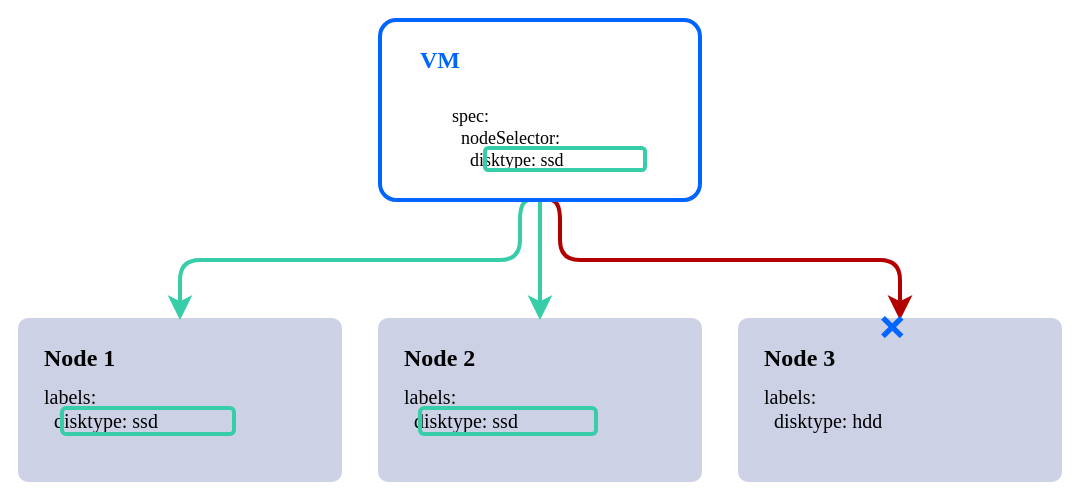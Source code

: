 <mxfile>
    <diagram id="6EXt89o7fHejoy0miyVt" name="Page-1">
        <mxGraphModel dx="729" dy="1653" grid="1" gridSize="10" guides="1" tooltips="1" connect="1" arrows="1" fold="1" page="1" pageScale="1" pageWidth="850" pageHeight="1100" math="0" shadow="0">
            <root>
                <mxCell id="0"/>
                <mxCell id="1" parent="0"/>
                <mxCell id="142" value="" style="rounded=0;whiteSpace=wrap;html=1;fontFamily=JetBrains Mono;fontSource=https%3A%2F%2Ffonts.googleapis.com%2Fcss%3Ffamily%3DJetBrains%2BMono;fontSize=14;fillColor=#FFFFFF;strokeColor=none;" parent="1" vertex="1">
                    <mxGeometry x="200" y="-110" width="540" height="250" as="geometry"/>
                </mxCell>
                <mxCell id="143" value="" style="rounded=1;whiteSpace=wrap;html=1;fillColor=#cdd1e6;strokeColor=#cdd1e6;arcSize=5;strokeWidth=2;fontFamily=JetBrains Mono;fontSource=https%3A%2F%2Ffonts.googleapis.com%2Fcss%3Ffamily%3DJetBrains%2BMono;fillStyle=auto;" parent="1" vertex="1">
                    <mxGeometry x="210" y="50" width="160" height="80" as="geometry"/>
                </mxCell>
                <mxCell id="144" value="Node 1" style="text;html=1;strokeColor=none;fillColor=none;align=left;verticalAlign=middle;whiteSpace=wrap;rounded=0;fontColor=default;strokeWidth=2;fontFamily=JetBrains Mono;fontSource=https%3A%2F%2Ffonts.googleapis.com%2Fcss%3Ffamily%3DJetBrains%2BMono;fontSize=12;fontStyle=1;" parent="1" vertex="1">
                    <mxGeometry x="220" y="59" width="60" height="20" as="geometry"/>
                </mxCell>
                <mxCell id="145" value="" style="rounded=1;whiteSpace=wrap;html=1;fillColor=#cdd1e6;strokeColor=#cdd1e6;arcSize=5;strokeWidth=2;fontFamily=JetBrains Mono;fontSource=https%3A%2F%2Ffonts.googleapis.com%2Fcss%3Ffamily%3DJetBrains%2BMono;fillStyle=auto;" parent="1" vertex="1">
                    <mxGeometry x="390" y="50" width="160" height="80" as="geometry"/>
                </mxCell>
                <mxCell id="146" value="Node 2" style="text;html=1;strokeColor=none;fillColor=none;align=left;verticalAlign=middle;whiteSpace=wrap;rounded=0;fontColor=default;strokeWidth=2;fontFamily=JetBrains Mono;fontSource=https%3A%2F%2Ffonts.googleapis.com%2Fcss%3Ffamily%3DJetBrains%2BMono;fontSize=12;fontStyle=1;" parent="1" vertex="1">
                    <mxGeometry x="400" y="59" width="60" height="20" as="geometry"/>
                </mxCell>
                <mxCell id="147" value="" style="rounded=1;whiteSpace=wrap;html=1;fillColor=#cdd1e6;strokeColor=#cdd1e6;arcSize=5;strokeWidth=2;fontFamily=JetBrains Mono;fontSource=https%3A%2F%2Ffonts.googleapis.com%2Fcss%3Ffamily%3DJetBrains%2BMono;fillStyle=auto;" parent="1" vertex="1">
                    <mxGeometry x="570" y="50" width="160" height="80" as="geometry"/>
                </mxCell>
                <mxCell id="148" value="Node 3" style="text;html=1;strokeColor=none;fillColor=none;align=left;verticalAlign=middle;whiteSpace=wrap;rounded=0;fontColor=default;strokeWidth=2;fontFamily=JetBrains Mono;fontSource=https%3A%2F%2Ffonts.googleapis.com%2Fcss%3Ffamily%3DJetBrains%2BMono;fontSize=12;fontStyle=1;" parent="1" vertex="1">
                    <mxGeometry x="580" y="59" width="60" height="20" as="geometry"/>
                </mxCell>
                <mxCell id="183" style="edgeStyle=orthogonalEdgeStyle;html=1;exitX=0.5;exitY=1;exitDx=0;exitDy=0;entryX=0.5;entryY=0;entryDx=0;entryDy=0;fontFamily=JetBrains Mono;fontSource=https%3A%2F%2Ffonts.googleapis.com%2Fcss%3Ffamily%3DJetBrains%2BMono;fontSize=9;fontColor=#000000;fillColor=#60a917;strokeColor=#38cda9;strokeWidth=2;" parent="1" source="169" target="143" edge="1">
                    <mxGeometry relative="1" as="geometry">
                        <Array as="points">
                            <mxPoint x="460" y="-10"/>
                            <mxPoint x="460" y="20"/>
                            <mxPoint x="290" y="20"/>
                        </Array>
                    </mxGeometry>
                </mxCell>
                <mxCell id="185" style="edgeStyle=orthogonalEdgeStyle;html=1;exitX=0.5;exitY=1;exitDx=0;exitDy=0;entryX=0.5;entryY=0;entryDx=0;entryDy=0;strokeWidth=2;fontFamily=JetBrains Mono;fontSource=https%3A%2F%2Ffonts.googleapis.com%2Fcss%3Ffamily%3DJetBrains%2BMono;fontSize=9;fontColor=#000000;fillColor=#60a917;strokeColor=#38cda9;" parent="1" source="169" target="145" edge="1">
                    <mxGeometry relative="1" as="geometry"/>
                </mxCell>
                <mxCell id="186" style="edgeStyle=orthogonalEdgeStyle;html=1;exitX=0.5;exitY=1;exitDx=0;exitDy=0;entryX=0.5;entryY=0;entryDx=0;entryDy=0;strokeWidth=2;fontFamily=JetBrains Mono;fontSource=https%3A%2F%2Ffonts.googleapis.com%2Fcss%3Ffamily%3DJetBrains%2BMono;fontSize=9;fontColor=#000000;fillColor=#e51400;strokeColor=#B20000;" parent="1" source="169" target="147" edge="1">
                    <mxGeometry relative="1" as="geometry">
                        <Array as="points">
                            <mxPoint x="480" y="-10"/>
                            <mxPoint x="480" y="20"/>
                            <mxPoint x="650" y="20"/>
                        </Array>
                    </mxGeometry>
                </mxCell>
                <mxCell id="169" value="" style="rounded=1;whiteSpace=wrap;html=1;strokeColor=#0064ff;strokeWidth=2;fontFamily=JetBrains Mono;fontSource=https%3A%2F%2Ffonts.googleapis.com%2Fcss%3Ffamily%3DJetBrains%2BMono;fontSize=12;fontColor=#ffffff;fillColor=none;arcSize=9;" parent="1" vertex="1">
                    <mxGeometry x="390" y="-100" width="160" height="90" as="geometry"/>
                </mxCell>
                <mxCell id="175" value="labels:&lt;br style=&quot;font-size: 10px;&quot;&gt;&amp;nbsp; disktype: ssd" style="text;html=1;strokeColor=none;fillColor=none;align=left;verticalAlign=middle;whiteSpace=wrap;rounded=0;labelBackgroundColor=none;fontColor=#000000;fontFamily=JetBrains Mono;fontSource=https%3A%2F%2Ffonts.googleapis.com%2Fcss%3Ffamily%3DJetBrains%2BMono;fontSize=10;" parent="1" vertex="1">
                    <mxGeometry x="220" y="79" width="130" height="30" as="geometry"/>
                </mxCell>
                <mxCell id="176" value="labels:&lt;br style=&quot;font-size: 10px;&quot;&gt;&amp;nbsp; disktype: ssd" style="text;html=1;strokeColor=none;fillColor=none;align=left;verticalAlign=middle;whiteSpace=wrap;rounded=0;labelBackgroundColor=none;fontColor=#000000;fontFamily=JetBrains Mono;fontSource=https%3A%2F%2Ffonts.googleapis.com%2Fcss%3Ffamily%3DJetBrains%2BMono;fontSize=10;" parent="1" vertex="1">
                    <mxGeometry x="400" y="79" width="130" height="30" as="geometry"/>
                </mxCell>
                <mxCell id="177" value="labels:&lt;br style=&quot;font-size: 10px;&quot;&gt;&amp;nbsp; disktype: hdd" style="text;html=1;strokeColor=none;fillColor=none;align=left;verticalAlign=middle;whiteSpace=wrap;rounded=0;labelBackgroundColor=none;fontColor=#000000;fontFamily=JetBrains Mono;fontSource=https%3A%2F%2Ffonts.googleapis.com%2Fcss%3Ffamily%3DJetBrains%2BMono;fontSize=10;" parent="1" vertex="1">
                    <mxGeometry x="580" y="79" width="130" height="30" as="geometry"/>
                </mxCell>
                <mxCell id="178" value="VM" style="text;html=1;strokeColor=none;fillColor=none;align=left;verticalAlign=middle;whiteSpace=wrap;rounded=0;fontColor=#0066ff;strokeWidth=2;fontFamily=JetBrains Mono;fontSource=https%3A%2F%2Ffonts.googleapis.com%2Fcss%3Ffamily%3DJetBrains%2BMono;fontSize=12;fontStyle=1" parent="1" vertex="1">
                    <mxGeometry x="407.5" y="-90" width="60" height="20" as="geometry"/>
                </mxCell>
                <mxCell id="179" value="spec:&#10;  nodeSelector:&#10;    disktype: ssd" style="text;strokeColor=none;fillColor=none;align=left;verticalAlign=top;whiteSpace=wrap;rounded=0;labelBackgroundColor=none;fontFamily=JetBrains Mono;fontSource=https%3A%2F%2Ffonts.googleapis.com%2Fcss%3Ffamily%3DJetBrains%2BMono;fontColor=#000000;fontSize=9;spacing=3;horizontal=1;" parent="1" vertex="1">
                    <mxGeometry x="422.5" y="-65" width="100" height="50" as="geometry"/>
                </mxCell>
                <mxCell id="180" value="" style="rounded=1;whiteSpace=wrap;html=1;labelBackgroundColor=none;strokeColor=#38cda9;fontFamily=JetBrains Mono;fontSource=https%3A%2F%2Ffonts.googleapis.com%2Fcss%3Ffamily%3DJetBrains%2BMono;fontSize=9;fontColor=#000000;fillColor=none;strokeWidth=2;" parent="1" vertex="1">
                    <mxGeometry x="442.5" y="-36" width="80" height="11" as="geometry"/>
                </mxCell>
                <mxCell id="181" value="" style="rounded=1;whiteSpace=wrap;html=1;labelBackgroundColor=none;strokeColor=#38cda9;fontFamily=JetBrains Mono;fontSource=https%3A%2F%2Ffonts.googleapis.com%2Fcss%3Ffamily%3DJetBrains%2BMono;fontSize=9;fontColor=#000000;fillColor=none;strokeWidth=2;" parent="1" vertex="1">
                    <mxGeometry x="410" y="94" width="88" height="13" as="geometry"/>
                </mxCell>
                <mxCell id="182" value="" style="rounded=1;whiteSpace=wrap;html=1;labelBackgroundColor=none;strokeColor=#38cda9;fontFamily=JetBrains Mono;fontSource=https%3A%2F%2Ffonts.googleapis.com%2Fcss%3Ffamily%3DJetBrains%2BMono;fontSize=9;fontColor=#000000;fillColor=none;strokeWidth=2;" parent="1" vertex="1">
                    <mxGeometry x="231" y="94" width="86" height="13" as="geometry"/>
                </mxCell>
                <mxCell id="187" value="❌" style="text;whiteSpace=wrap;html=1;fontSize=16;fontColor=#0066FF;" parent="1" vertex="1">
                    <mxGeometry x="638" y="37" width="22" height="23" as="geometry"/>
                </mxCell>
            </root>
        </mxGraphModel>
    </diagram>
</mxfile>
